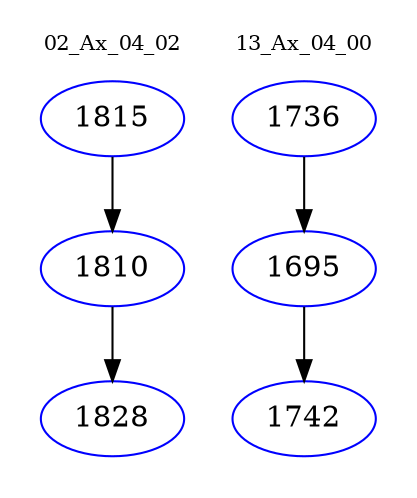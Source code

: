 digraph{
subgraph cluster_0 {
color = white
label = "02_Ax_04_02";
fontsize=10;
T0_1815 [label="1815", color="blue"]
T0_1815 -> T0_1810 [color="black"]
T0_1810 [label="1810", color="blue"]
T0_1810 -> T0_1828 [color="black"]
T0_1828 [label="1828", color="blue"]
}
subgraph cluster_1 {
color = white
label = "13_Ax_04_00";
fontsize=10;
T1_1736 [label="1736", color="blue"]
T1_1736 -> T1_1695 [color="black"]
T1_1695 [label="1695", color="blue"]
T1_1695 -> T1_1742 [color="black"]
T1_1742 [label="1742", color="blue"]
}
}
